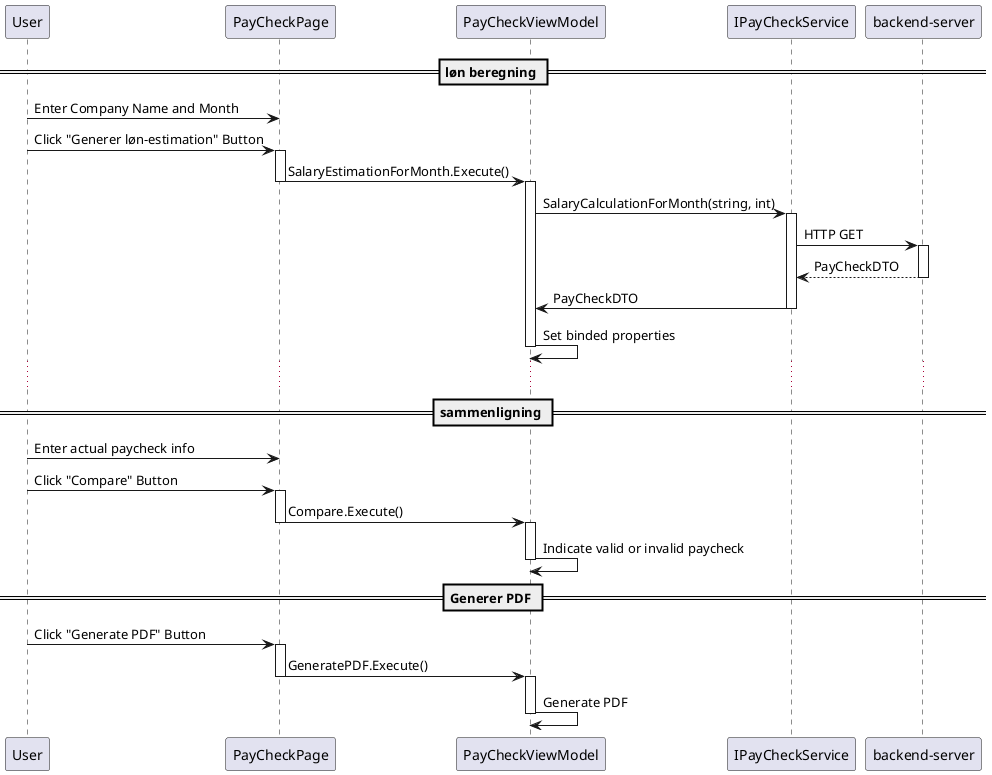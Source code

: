 @startuml
participant "User" as User
participant "PayCheckPage" as Page
participant "PayCheckViewModel" as ViewModel
participant "IPayCheckService" as ServiceInterface
participant "backend-server" as BackendServer

== løn beregning ==

User -> Page : Enter Company Name and Month
User -> Page : Click "Generer løn-estimation" Button
activate Page
Page -> ViewModel : SalaryEstimationForMonth.Execute()
deactivate Page
activate ViewModel
ViewModel -> ServiceInterface : SalaryCalculationForMonth(string, int)
activate ServiceInterface
ServiceInterface -> BackendServer : HTTP GET
activate BackendServer
BackendServer --> ServiceInterface : PayCheckDTO
deactivate BackendServer
ServiceInterface -> ViewModel : PayCheckDTO
deactivate ServiceInterface
ViewModel -> ViewModel : Set binded properties
deactivate ViewModel

...
== sammenligning ==

User -> Page : Enter actual paycheck info
User -> Page : Click "Compare" Button
activate Page
Page -> ViewModel : Compare.Execute()
deactivate Page
activate ViewModel
ViewModel -> ViewModel : Indicate valid or invalid paycheck
deactivate ViewModel


== Generer PDF ==

User -> Page : Click "Generate PDF" Button
activate Page
Page -> ViewModel : GeneratePDF.Execute()
deactivate Page
activate ViewModel
ViewModel -> ViewModel : Generate PDF
deactivate ViewModel

@enduml